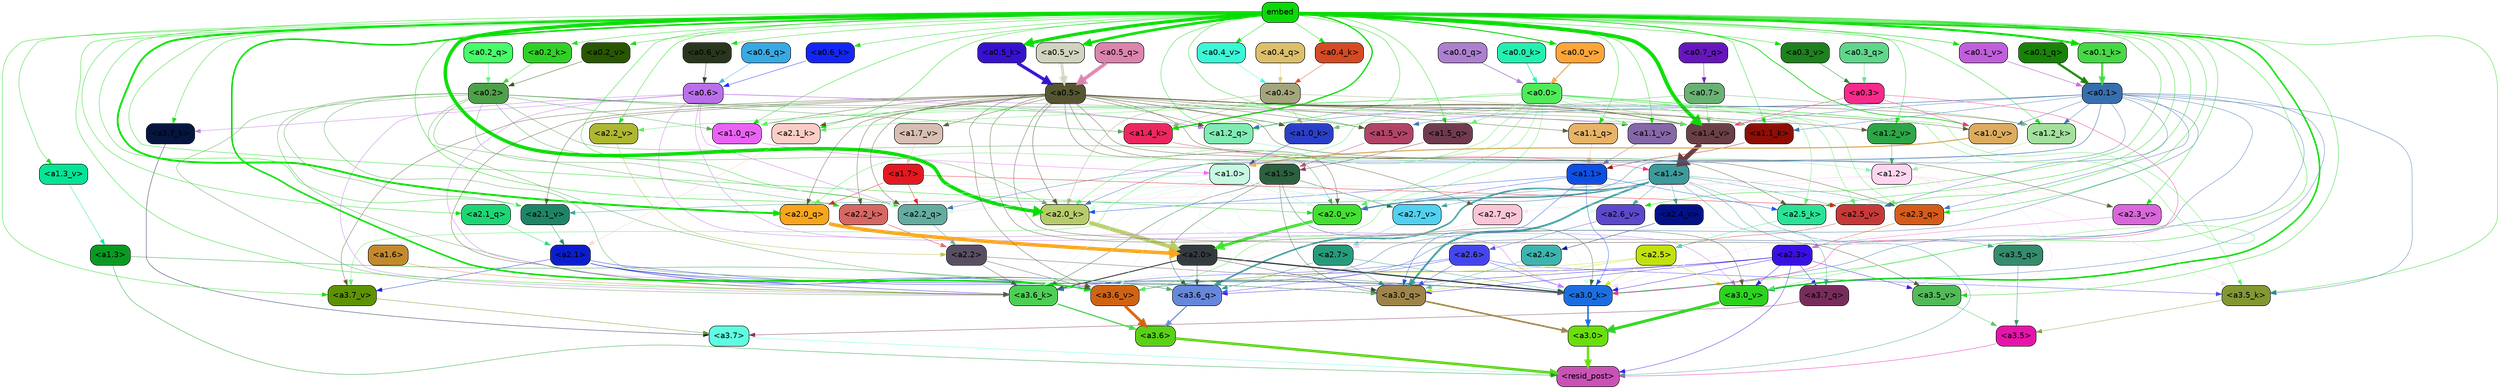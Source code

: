 strict digraph "" {
	graph [bgcolor=transparent,
		layout=dot,
		overlap=false,
		splines=true
	];
	"<a3.7>"	[color=black,
		fillcolor="#5ffee2",
		fontname=Helvetica,
		shape=box,
		style="filled, rounded"];
	"<resid_post>"	[color=black,
		fillcolor="#ca52b6",
		fontname=Helvetica,
		shape=box,
		style="filled, rounded"];
	"<a3.7>" -> "<resid_post>"	[color="#5ffee2",
		penwidth=0.6239100098609924];
	"<a3.6>"	[color=black,
		fillcolor="#59d115",
		fontname=Helvetica,
		shape=box,
		style="filled, rounded"];
	"<a3.6>" -> "<resid_post>"	[color="#59d115",
		penwidth=4.569062113761902];
	"<a3.5>"	[color=black,
		fillcolor="#e714aa",
		fontname=Helvetica,
		shape=box,
		style="filled, rounded"];
	"<a3.5>" -> "<resid_post>"	[color="#e714aa",
		penwidth=0.6];
	"<a3.0>"	[color=black,
		fillcolor="#6adf0c",
		fontname=Helvetica,
		shape=box,
		style="filled, rounded"];
	"<a3.0>" -> "<resid_post>"	[color="#6adf0c",
		penwidth=4.283544182777405];
	"<a2.3>"	[color=black,
		fillcolor="#380fe4",
		fontname=Helvetica,
		shape=box,
		style="filled, rounded"];
	"<a2.3>" -> "<resid_post>"	[color="#380fe4",
		penwidth=0.6];
	"<a3.7_q>"	[color=black,
		fillcolor="#782c5c",
		fontname=Helvetica,
		shape=box,
		style="filled, rounded"];
	"<a2.3>" -> "<a3.7_q>"	[color="#380fe4",
		penwidth=0.6];
	"<a3.6_q>"	[color=black,
		fillcolor="#6688dc",
		fontname=Helvetica,
		shape=box,
		style="filled, rounded"];
	"<a2.3>" -> "<a3.6_q>"	[color="#380fe4",
		penwidth=0.6];
	"<a3.0_q>"	[color=black,
		fillcolor="#9e8449",
		fontname=Helvetica,
		shape=box,
		style="filled, rounded"];
	"<a2.3>" -> "<a3.0_q>"	[color="#380fe4",
		penwidth=0.6];
	"<a3.0_k>"	[color=black,
		fillcolor="#1c6ee0",
		fontname=Helvetica,
		shape=box,
		style="filled, rounded"];
	"<a2.3>" -> "<a3.0_k>"	[color="#380fe4",
		penwidth=0.6];
	"<a3.6_v>"	[color=black,
		fillcolor="#d06313",
		fontname=Helvetica,
		shape=box,
		style="filled, rounded"];
	"<a2.3>" -> "<a3.6_v>"	[color="#380fe4",
		penwidth=0.6];
	"<a3.5_v>"	[color=black,
		fillcolor="#51bb58",
		fontname=Helvetica,
		shape=box,
		style="filled, rounded"];
	"<a2.3>" -> "<a3.5_v>"	[color="#380fe4",
		penwidth=0.6];
	"<a3.0_v>"	[color=black,
		fillcolor="#2dd21f",
		fontname=Helvetica,
		shape=box,
		style="filled, rounded"];
	"<a2.3>" -> "<a3.0_v>"	[color="#380fe4",
		penwidth=0.6];
	"<a1.4>"	[color=black,
		fillcolor="#3d9a9b",
		fontname=Helvetica,
		shape=box,
		style="filled, rounded"];
	"<a1.4>" -> "<resid_post>"	[color="#3d9a9b",
		penwidth=0.6];
	"<a1.4>" -> "<a3.7_q>"	[color="#3d9a9b",
		penwidth=0.6];
	"<a1.4>" -> "<a3.6_q>"	[color="#3d9a9b",
		penwidth=2.7934007048606873];
	"<a3.5_q>"	[color=black,
		fillcolor="#348c6c",
		fontname=Helvetica,
		shape=box,
		style="filled, rounded"];
	"<a1.4>" -> "<a3.5_q>"	[color="#3d9a9b",
		penwidth=0.6];
	"<a1.4>" -> "<a3.0_q>"	[color="#3d9a9b",
		penwidth=3.340754985809326];
	"<a2.3_q>"	[color=black,
		fillcolor="#d65b18",
		fontname=Helvetica,
		shape=box,
		style="filled, rounded"];
	"<a1.4>" -> "<a2.3_q>"	[color="#3d9a9b",
		penwidth=0.6];
	"<a2.7_v>"	[color=black,
		fillcolor="#51d0f0",
		fontname=Helvetica,
		shape=box,
		style="filled, rounded"];
	"<a1.4>" -> "<a2.7_v>"	[color="#3d9a9b",
		penwidth=0.6];
	"<a2.6_v>"	[color=black,
		fillcolor="#5c48cd",
		fontname=Helvetica,
		shape=box,
		style="filled, rounded"];
	"<a1.4>" -> "<a2.6_v>"	[color="#3d9a9b",
		penwidth=0.6];
	"<a2.5_v>"	[color=black,
		fillcolor="#c73938",
		fontname=Helvetica,
		shape=box,
		style="filled, rounded"];
	"<a1.4>" -> "<a2.5_v>"	[color="#3d9a9b",
		penwidth=0.6];
	"<a2.4_v>"	[color=black,
		fillcolor="#021089",
		fontname=Helvetica,
		shape=box,
		style="filled, rounded"];
	"<a1.4>" -> "<a2.4_v>"	[color="#3d9a9b",
		penwidth=0.6];
	"<a2.1_v>"	[color=black,
		fillcolor="#1d8566",
		fontname=Helvetica,
		shape=box,
		style="filled, rounded"];
	"<a1.4>" -> "<a2.1_v>"	[color="#3d9a9b",
		penwidth=0.6];
	"<a2.0_v>"	[color=black,
		fillcolor="#42e030",
		fontname=Helvetica,
		shape=box,
		style="filled, rounded"];
	"<a1.4>" -> "<a2.0_v>"	[color="#3d9a9b",
		penwidth=2.268759250640869];
	"<a1.3>"	[color=black,
		fillcolor="#099a21",
		fontname=Helvetica,
		shape=box,
		style="filled, rounded"];
	"<a1.3>" -> "<resid_post>"	[color="#099a21",
		penwidth=0.6];
	"<a1.3>" -> "<a3.6_v>"	[color="#099a21",
		penwidth=0.6];
	"<a3.7_q>" -> "<a3.7>"	[color="#782c5c",
		penwidth=0.6];
	"<a3.6_q>" -> "<a3.6>"	[color="#6688dc",
		penwidth=2.0347584784030914];
	"<a3.5_q>" -> "<a3.5>"	[color="#348c6c",
		penwidth=0.6];
	"<a3.0_q>" -> "<a3.0>"	[color="#9e8449",
		penwidth=2.8635367155075073];
	"<a3.7_k>"	[color=black,
		fillcolor="#05153f",
		fontname=Helvetica,
		shape=box,
		style="filled, rounded"];
	"<a3.7_k>" -> "<a3.7>"	[color="#05153f",
		penwidth=0.6];
	"<a3.6_k>"	[color=black,
		fillcolor="#4dcf55",
		fontname=Helvetica,
		shape=box,
		style="filled, rounded"];
	"<a3.6_k>" -> "<a3.6>"	[color="#4dcf55",
		penwidth=2.1760786175727844];
	"<a3.5_k>"	[color=black,
		fillcolor="#819833",
		fontname=Helvetica,
		shape=box,
		style="filled, rounded"];
	"<a3.5_k>" -> "<a3.5>"	[color="#819833",
		penwidth=0.6];
	"<a3.0_k>" -> "<a3.0>"	[color="#1c6ee0",
		penwidth=2.632905662059784];
	"<a3.7_v>"	[color=black,
		fillcolor="#5d9203",
		fontname=Helvetica,
		shape=box,
		style="filled, rounded"];
	"<a3.7_v>" -> "<a3.7>"	[color="#5d9203",
		penwidth=0.6];
	"<a3.6_v>" -> "<a3.6>"	[color="#d06313",
		penwidth=4.981305837631226];
	"<a3.5_v>" -> "<a3.5>"	[color="#51bb58",
		penwidth=0.6];
	"<a3.0_v>" -> "<a3.0>"	[color="#2dd21f",
		penwidth=5.168330669403076];
	"<a2.7>"	[color=black,
		fillcolor="#269b7c",
		fontname=Helvetica,
		shape=box,
		style="filled, rounded"];
	"<a2.7>" -> "<a3.6_q>"	[color="#269b7c",
		penwidth=0.6];
	"<a2.7>" -> "<a3.0_q>"	[color="#269b7c",
		penwidth=0.6];
	"<a2.7>" -> "<a3.0_k>"	[color="#269b7c",
		penwidth=0.6];
	"<a2.6>"	[color=black,
		fillcolor="#4445ed",
		fontname=Helvetica,
		shape=box,
		style="filled, rounded"];
	"<a2.6>" -> "<a3.6_q>"	[color="#4445ed",
		penwidth=0.6];
	"<a2.6>" -> "<a3.0_q>"	[color="#4445ed",
		penwidth=0.6];
	"<a2.6>" -> "<a3.6_k>"	[color="#4445ed",
		penwidth=0.6];
	"<a2.6>" -> "<a3.5_k>"	[color="#4445ed",
		penwidth=0.6];
	"<a2.6>" -> "<a3.0_k>"	[color="#4445ed",
		penwidth=0.6];
	"<a2.1>"	[color=black,
		fillcolor="#0c1dce",
		fontname=Helvetica,
		shape=box,
		style="filled, rounded"];
	"<a2.1>" -> "<a3.6_q>"	[color="#0c1dce",
		penwidth=0.6];
	"<a2.1>" -> "<a3.0_q>"	[color="#0c1dce",
		penwidth=0.6];
	"<a2.1>" -> "<a3.6_k>"	[color="#0c1dce",
		penwidth=0.6];
	"<a2.1>" -> "<a3.0_k>"	[color="#0c1dce",
		penwidth=0.6];
	"<a2.1>" -> "<a3.7_v>"	[color="#0c1dce",
		penwidth=0.6];
	"<a2.1>" -> "<a3.6_v>"	[color="#0c1dce",
		penwidth=0.6];
	"<a2.0>"	[color=black,
		fillcolor="#333b3e",
		fontname=Helvetica,
		shape=box,
		style="filled, rounded"];
	"<a2.0>" -> "<a3.6_q>"	[color="#333b3e",
		penwidth=0.6];
	"<a2.0>" -> "<a3.0_q>"	[color="#333b3e",
		penwidth=0.6];
	"<a2.0>" -> "<a3.6_k>"	[color="#333b3e",
		penwidth=1.6382827460765839];
	"<a2.0>" -> "<a3.0_k>"	[color="#333b3e",
		penwidth=2.161143198609352];
	"<a1.5>"	[color=black,
		fillcolor="#2c603e",
		fontname=Helvetica,
		shape=box,
		style="filled, rounded"];
	"<a1.5>" -> "<a3.6_q>"	[color="#2c603e",
		penwidth=0.6];
	"<a1.5>" -> "<a3.0_q>"	[color="#2c603e",
		penwidth=0.6];
	"<a1.5>" -> "<a3.6_k>"	[color="#2c603e",
		penwidth=0.6];
	"<a1.5>" -> "<a3.0_k>"	[color="#2c603e",
		penwidth=0.6];
	"<a1.5>" -> "<a2.7_v>"	[color="#2c603e",
		penwidth=0.6];
	"<a0.2>"	[color=black,
		fillcolor="#4da149",
		fontname=Helvetica,
		shape=box,
		style="filled, rounded"];
	"<a0.2>" -> "<a3.6_q>"	[color="#4da149",
		penwidth=0.6];
	"<a0.2>" -> "<a3.0_q>"	[color="#4da149",
		penwidth=0.6];
	"<a0.2>" -> "<a3.6_k>"	[color="#4da149",
		penwidth=0.6];
	"<a0.2>" -> "<a3.0_k>"	[color="#4da149",
		penwidth=0.6];
	"<a2.2_q>"	[color=black,
		fillcolor="#63ada0",
		fontname=Helvetica,
		shape=box,
		style="filled, rounded"];
	"<a0.2>" -> "<a2.2_q>"	[color="#4da149",
		penwidth=0.6];
	"<a2.2_k>"	[color=black,
		fillcolor="#d66763",
		fontname=Helvetica,
		shape=box,
		style="filled, rounded"];
	"<a0.2>" -> "<a2.2_k>"	[color="#4da149",
		penwidth=0.6];
	"<a2.0_k>"	[color=black,
		fillcolor="#b6cc6b",
		fontname=Helvetica,
		shape=box,
		style="filled, rounded"];
	"<a0.2>" -> "<a2.0_k>"	[color="#4da149",
		penwidth=0.6];
	"<a0.2>" -> "<a2.1_v>"	[color="#4da149",
		penwidth=0.6];
	"<a0.2>" -> "<a2.0_v>"	[color="#4da149",
		penwidth=0.6];
	"<a1.2_q>"	[color=black,
		fillcolor="#80ebb3",
		fontname=Helvetica,
		shape=box,
		style="filled, rounded"];
	"<a0.2>" -> "<a1.2_q>"	[color="#4da149",
		penwidth=0.6];
	"<a1.0_q>"	[color=black,
		fillcolor="#ea62f4",
		fontname=Helvetica,
		shape=box,
		style="filled, rounded"];
	"<a0.2>" -> "<a1.0_q>"	[color="#4da149",
		penwidth=0.6];
	"<a1.4_k>"	[color=black,
		fillcolor="#ec275f",
		fontname=Helvetica,
		shape=box,
		style="filled, rounded"];
	"<a0.2>" -> "<a1.4_k>"	[color="#4da149",
		penwidth=0.6];
	"<a1.4_v>"	[color=black,
		fillcolor="#6a3f45",
		fontname=Helvetica,
		shape=box,
		style="filled, rounded"];
	"<a0.2>" -> "<a1.4_v>"	[color="#4da149",
		penwidth=0.6];
	"<a2.5>"	[color=black,
		fillcolor="#c2e10d",
		fontname=Helvetica,
		shape=box,
		style="filled, rounded"];
	"<a2.5>" -> "<a3.0_q>"	[color="#c2e10d",
		penwidth=0.6];
	"<a2.5>" -> "<a3.0_k>"	[color="#c2e10d",
		penwidth=0.6];
	"<a2.5>" -> "<a3.6_v>"	[color="#c2e10d",
		penwidth=0.6];
	"<a2.5>" -> "<a3.0_v>"	[color="#c2e10d",
		penwidth=0.6];
	"<a2.4>"	[color=black,
		fillcolor="#3db4ae",
		fontname=Helvetica,
		shape=box,
		style="filled, rounded"];
	"<a2.4>" -> "<a3.0_q>"	[color="#3db4ae",
		penwidth=0.6];
	"<a1.1>"	[color=black,
		fillcolor="#0e4fe3",
		fontname=Helvetica,
		shape=box,
		style="filled, rounded"];
	"<a1.1>" -> "<a3.0_q>"	[color="#0e4fe3",
		penwidth=0.6];
	"<a1.1>" -> "<a3.0_k>"	[color="#0e4fe3",
		penwidth=0.6];
	"<a2.5_k>"	[color=black,
		fillcolor="#29e397",
		fontname=Helvetica,
		shape=box,
		style="filled, rounded"];
	"<a1.1>" -> "<a2.5_k>"	[color="#0e4fe3",
		penwidth=0.6];
	"<a1.1>" -> "<a2.0_k>"	[color="#0e4fe3",
		penwidth=0.6];
	"<a1.1>" -> "<a2.0_v>"	[color="#0e4fe3",
		penwidth=0.6];
	"<a0.6>"	[color=black,
		fillcolor="#ba6fea",
		fontname=Helvetica,
		shape=box,
		style="filled, rounded"];
	"<a0.6>" -> "<a3.7_k>"	[color="#ba6fea",
		penwidth=0.6];
	"<a0.6>" -> "<a3.6_k>"	[color="#ba6fea",
		penwidth=0.6];
	"<a0.6>" -> "<a3.0_k>"	[color="#ba6fea",
		penwidth=0.6];
	"<a0.6>" -> "<a3.6_v>"	[color="#ba6fea",
		penwidth=0.6];
	"<a0.6>" -> "<a3.0_v>"	[color="#ba6fea",
		penwidth=0.6];
	"<a0.6>" -> "<a2.2_q>"	[color="#ba6fea",
		penwidth=0.6];
	"<a0.6>" -> "<a1.2_q>"	[color="#ba6fea",
		penwidth=0.6];
	"<a0.6>" -> "<a1.4_v>"	[color="#ba6fea",
		penwidth=0.6];
	embed	[color=black,
		fillcolor="#0ada06",
		fontname=Helvetica,
		shape=box,
		style="filled, rounded"];
	embed -> "<a3.7_k>"	[color="#0ada06",
		penwidth=0.6];
	embed -> "<a3.6_k>"	[color="#0ada06",
		penwidth=0.6];
	embed -> "<a3.5_k>"	[color="#0ada06",
		penwidth=0.6];
	embed -> "<a3.0_k>"	[color="#0ada06",
		penwidth=0.6];
	embed -> "<a3.7_v>"	[color="#0ada06",
		penwidth=0.6];
	embed -> "<a3.6_v>"	[color="#0ada06",
		penwidth=2.7825746536254883];
	embed -> "<a3.5_v>"	[color="#0ada06",
		penwidth=0.6];
	embed -> "<a3.0_v>"	[color="#0ada06",
		penwidth=2.6950180530548096];
	embed -> "<a2.3_q>"	[color="#0ada06",
		penwidth=0.6];
	embed -> "<a2.2_q>"	[color="#0ada06",
		penwidth=0.6];
	"<a2.1_q>"	[color=black,
		fillcolor="#1cd675",
		fontname=Helvetica,
		shape=box,
		style="filled, rounded"];
	embed -> "<a2.1_q>"	[color="#0ada06",
		penwidth=0.6];
	"<a2.0_q>"	[color=black,
		fillcolor="#f8a51c",
		fontname=Helvetica,
		shape=box,
		style="filled, rounded"];
	embed -> "<a2.0_q>"	[color="#0ada06",
		penwidth=3.305941343307495];
	embed -> "<a2.5_k>"	[color="#0ada06",
		penwidth=0.6];
	embed -> "<a2.2_k>"	[color="#0ada06",
		penwidth=0.6698317527770996];
	"<a2.1_k>"	[color=black,
		fillcolor="#facdc6",
		fontname=Helvetica,
		shape=box,
		style="filled, rounded"];
	embed -> "<a2.1_k>"	[color="#0ada06",
		penwidth=0.6];
	embed -> "<a2.0_k>"	[color="#0ada06",
		penwidth=6.12570995092392];
	embed -> "<a2.6_v>"	[color="#0ada06",
		penwidth=0.6];
	embed -> "<a2.5_v>"	[color="#0ada06",
		penwidth=0.6];
	"<a2.3_v>"	[color=black,
		fillcolor="#d966db",
		fontname=Helvetica,
		shape=box,
		style="filled, rounded"];
	embed -> "<a2.3_v>"	[color="#0ada06",
		penwidth=0.6];
	"<a2.2_v>"	[color=black,
		fillcolor="#aeb732",
		fontname=Helvetica,
		shape=box,
		style="filled, rounded"];
	embed -> "<a2.2_v>"	[color="#0ada06",
		penwidth=0.6];
	embed -> "<a2.1_v>"	[color="#0ada06",
		penwidth=0.6];
	embed -> "<a2.0_v>"	[color="#0ada06",
		penwidth=0.6];
	"<a1.5_q>"	[color=black,
		fillcolor="#703a4f",
		fontname=Helvetica,
		shape=box,
		style="filled, rounded"];
	embed -> "<a1.5_q>"	[color="#0ada06",
		penwidth=0.6];
	embed -> "<a1.2_q>"	[color="#0ada06",
		penwidth=0.6087074279785156];
	"<a1.1_q>"	[color=black,
		fillcolor="#e7b367",
		fontname=Helvetica,
		shape=box,
		style="filled, rounded"];
	embed -> "<a1.1_q>"	[color="#0ada06",
		penwidth=0.6];
	embed -> "<a1.0_q>"	[color="#0ada06",
		penwidth=0.6];
	embed -> "<a1.4_k>"	[color="#0ada06",
		penwidth=2.1858973503112793];
	"<a1.2_k>"	[color=black,
		fillcolor="#a3e09d",
		fontname=Helvetica,
		shape=box,
		style="filled, rounded"];
	embed -> "<a1.2_k>"	[color="#0ada06",
		penwidth=0.6];
	"<a1.1_k>"	[color=black,
		fillcolor="#8e0e05",
		fontname=Helvetica,
		shape=box,
		style="filled, rounded"];
	embed -> "<a1.1_k>"	[color="#0ada06",
		penwidth=0.6];
	"<a1.0_k>"	[color=black,
		fillcolor="#2a3fc7",
		fontname=Helvetica,
		shape=box,
		style="filled, rounded"];
	embed -> "<a1.0_k>"	[color="#0ada06",
		penwidth=0.6];
	"<a1.5_v>"	[color=black,
		fillcolor="#b14466",
		fontname=Helvetica,
		shape=box,
		style="filled, rounded"];
	embed -> "<a1.5_v>"	[color="#0ada06",
		penwidth=0.6];
	embed -> "<a1.4_v>"	[color="#0ada06",
		penwidth=6.590077131986618];
	"<a1.3_v>"	[color=black,
		fillcolor="#03e495",
		fontname=Helvetica,
		shape=box,
		style="filled, rounded"];
	embed -> "<a1.3_v>"	[color="#0ada06",
		penwidth=0.6];
	"<a1.2_v>"	[color=black,
		fillcolor="#2da647",
		fontname=Helvetica,
		shape=box,
		style="filled, rounded"];
	embed -> "<a1.2_v>"	[color="#0ada06",
		penwidth=0.6];
	"<a1.1_v>"	[color=black,
		fillcolor="#8567a8",
		fontname=Helvetica,
		shape=box,
		style="filled, rounded"];
	embed -> "<a1.1_v>"	[color="#0ada06",
		penwidth=0.6];
	"<a1.0_v>"	[color=black,
		fillcolor="#dcab5e",
		fontname=Helvetica,
		shape=box,
		style="filled, rounded"];
	embed -> "<a1.0_v>"	[color="#0ada06",
		penwidth=1.2076449394226074];
	"<a0.6_k>"	[color=black,
		fillcolor="#1426f5",
		fontname=Helvetica,
		shape=box,
		style="filled, rounded"];
	embed -> "<a0.6_k>"	[color="#0ada06",
		penwidth=0.6];
	"<a0.5_k>"	[color=black,
		fillcolor="#3712ce",
		fontname=Helvetica,
		shape=box,
		style="filled, rounded"];
	embed -> "<a0.5_k>"	[color="#0ada06",
		penwidth=5.610821008682251];
	"<a0.4_k>"	[color=black,
		fillcolor="#d44a24",
		fontname=Helvetica,
		shape=box,
		style="filled, rounded"];
	embed -> "<a0.4_k>"	[color="#0ada06",
		penwidth=0.6];
	"<a0.2_k>"	[color=black,
		fillcolor="#30d126",
		fontname=Helvetica,
		shape=box,
		style="filled, rounded"];
	embed -> "<a0.2_k>"	[color="#0ada06",
		penwidth=0.6];
	"<a0.1_k>"	[color=black,
		fillcolor="#47d845",
		fontname=Helvetica,
		shape=box,
		style="filled, rounded"];
	embed -> "<a0.1_k>"	[color="#0ada06",
		penwidth=3.7429871559143066];
	"<a0.6_v>"	[color=black,
		fillcolor="#2a351d",
		fontname=Helvetica,
		shape=box,
		style="filled, rounded"];
	embed -> "<a0.6_v>"	[color="#0ada06",
		penwidth=0.6];
	"<a0.5_v>"	[color=black,
		fillcolor="#d0d3be",
		fontname=Helvetica,
		shape=box,
		style="filled, rounded"];
	embed -> "<a0.5_v>"	[color="#0ada06",
		penwidth=4.663905620574951];
	"<a0.4_v>"	[color=black,
		fillcolor="#3bf7d7",
		fontname=Helvetica,
		shape=box,
		style="filled, rounded"];
	embed -> "<a0.4_v>"	[color="#0ada06",
		penwidth=0.6];
	"<a0.3_v>"	[color=black,
		fillcolor="#1d811d",
		fontname=Helvetica,
		shape=box,
		style="filled, rounded"];
	embed -> "<a0.3_v>"	[color="#0ada06",
		penwidth=0.6];
	"<a0.2_v>"	[color=black,
		fillcolor="#295601",
		fontname=Helvetica,
		shape=box,
		style="filled, rounded"];
	embed -> "<a0.2_v>"	[color="#0ada06",
		penwidth=0.6];
	"<a0.1_v>"	[color=black,
		fillcolor="#bf5fdb",
		fontname=Helvetica,
		shape=box,
		style="filled, rounded"];
	embed -> "<a0.1_v>"	[color="#0ada06",
		penwidth=0.8192043304443359];
	"<a0.0_v>"	[color=black,
		fillcolor="#fda538",
		fontname=Helvetica,
		shape=box,
		style="filled, rounded"];
	embed -> "<a0.0_v>"	[color="#0ada06",
		penwidth=1.706191062927246];
	"<a2.2>"	[color=black,
		fillcolor="#594e62",
		fontname=Helvetica,
		shape=box,
		style="filled, rounded"];
	"<a2.2>" -> "<a3.6_k>"	[color="#594e62",
		penwidth=0.6];
	"<a2.2>" -> "<a3.0_k>"	[color="#594e62",
		penwidth=0.6];
	"<a2.2>" -> "<a3.6_v>"	[color="#594e62",
		penwidth=0.6];
	"<a1.6>"	[color=black,
		fillcolor="#c28a2d",
		fontname=Helvetica,
		shape=box,
		style="filled, rounded"];
	"<a1.6>" -> "<a3.6_k>"	[color="#c28a2d",
		penwidth=0.6];
	"<a1.2>"	[color=black,
		fillcolor="#fed6ef",
		fontname=Helvetica,
		shape=box,
		style="filled, rounded"];
	"<a1.2>" -> "<a3.6_k>"	[color="#fed6ef",
		penwidth=0.6];
	"<a1.2>" -> "<a3.5_k>"	[color="#fed6ef",
		penwidth=0.6];
	"<a1.2>" -> "<a3.0_k>"	[color="#fed6ef",
		penwidth=0.6];
	"<a1.2>" -> "<a3.5_v>"	[color="#fed6ef",
		penwidth=0.6];
	"<a2.7_q>"	[color=black,
		fillcolor="#fac5d6",
		fontname=Helvetica,
		shape=box,
		style="filled, rounded"];
	"<a1.2>" -> "<a2.7_q>"	[color="#fed6ef",
		penwidth=0.6];
	"<a1.2>" -> "<a2.2_q>"	[color="#fed6ef",
		penwidth=0.6];
	"<a1.2>" -> "<a2.2_k>"	[color="#fed6ef",
		penwidth=0.6];
	"<a1.2>" -> "<a2.5_v>"	[color="#fed6ef",
		penwidth=0.6];
	"<a1.2>" -> "<a2.3_v>"	[color="#fed6ef",
		penwidth=0.6];
	"<a1.2>" -> "<a2.0_v>"	[color="#fed6ef",
		penwidth=0.6];
	"<a1.0>"	[color=black,
		fillcolor="#c6f9e2",
		fontname=Helvetica,
		shape=box,
		style="filled, rounded"];
	"<a1.0>" -> "<a3.6_k>"	[color="#c6f9e2",
		penwidth=0.6];
	"<a1.0>" -> "<a3.0_k>"	[color="#c6f9e2",
		penwidth=0.6];
	"<a1.0>" -> "<a3.6_v>"	[color="#c6f9e2",
		penwidth=0.6];
	"<a1.0>" -> "<a3.5_v>"	[color="#c6f9e2",
		penwidth=0.6];
	"<a1.0>" -> "<a3.0_v>"	[color="#c6f9e2",
		penwidth=0.6];
	"<a1.0>" -> "<a2.3_q>"	[color="#c6f9e2",
		penwidth=0.6];
	"<a1.0>" -> "<a2.2_q>"	[color="#c6f9e2",
		penwidth=0.6];
	"<a1.0>" -> "<a2.1_q>"	[color="#c6f9e2",
		penwidth=0.6];
	"<a1.0>" -> "<a2.2_k>"	[color="#c6f9e2",
		penwidth=0.6];
	"<a1.0>" -> "<a2.0_k>"	[color="#c6f9e2",
		penwidth=0.6];
	"<a1.0>" -> "<a2.6_v>"	[color="#c6f9e2",
		penwidth=0.6];
	"<a1.0>" -> "<a2.0_v>"	[color="#c6f9e2",
		penwidth=1.2213096618652344];
	"<a0.5>"	[color=black,
		fillcolor="#555531",
		fontname=Helvetica,
		shape=box,
		style="filled, rounded"];
	"<a0.5>" -> "<a3.6_k>"	[color="#555531",
		penwidth=0.6];
	"<a0.5>" -> "<a3.7_v>"	[color="#555531",
		penwidth=0.6];
	"<a0.5>" -> "<a3.6_v>"	[color="#555531",
		penwidth=0.6];
	"<a0.5>" -> "<a3.5_v>"	[color="#555531",
		penwidth=0.6];
	"<a0.5>" -> "<a3.0_v>"	[color="#555531",
		penwidth=0.6];
	"<a0.5>" -> "<a2.7_q>"	[color="#555531",
		penwidth=0.6];
	"<a0.5>" -> "<a2.3_q>"	[color="#555531",
		penwidth=0.6];
	"<a0.5>" -> "<a2.2_q>"	[color="#555531",
		penwidth=0.6];
	"<a0.5>" -> "<a2.0_q>"	[color="#555531",
		penwidth=0.6];
	"<a0.5>" -> "<a2.5_k>"	[color="#555531",
		penwidth=0.6];
	"<a0.5>" -> "<a2.2_k>"	[color="#555531",
		penwidth=0.6];
	"<a0.5>" -> "<a2.1_k>"	[color="#555531",
		penwidth=0.6];
	"<a0.5>" -> "<a2.0_k>"	[color="#555531",
		penwidth=0.6900839805603027];
	"<a0.5>" -> "<a2.3_v>"	[color="#555531",
		penwidth=0.6];
	"<a0.5>" -> "<a2.1_v>"	[color="#555531",
		penwidth=0.6];
	"<a0.5>" -> "<a2.0_v>"	[color="#555531",
		penwidth=0.6];
	"<a0.5>" -> "<a1.2_q>"	[color="#555531",
		penwidth=0.6];
	"<a0.5>" -> "<a1.1_q>"	[color="#555531",
		penwidth=0.6];
	"<a0.5>" -> "<a1.0_q>"	[color="#555531",
		penwidth=0.6];
	"<a0.5>" -> "<a1.2_k>"	[color="#555531",
		penwidth=0.6];
	"<a0.5>" -> "<a1.1_k>"	[color="#555531",
		penwidth=0.6];
	"<a0.5>" -> "<a1.0_k>"	[color="#555531",
		penwidth=0.6];
	"<a1.7_v>"	[color=black,
		fillcolor="#d6beb3",
		fontname=Helvetica,
		shape=box,
		style="filled, rounded"];
	"<a0.5>" -> "<a1.7_v>"	[color="#555531",
		penwidth=0.6];
	"<a0.5>" -> "<a1.5_v>"	[color="#555531",
		penwidth=0.6];
	"<a0.5>" -> "<a1.4_v>"	[color="#555531",
		penwidth=0.9985027313232422];
	"<a0.5>" -> "<a1.2_v>"	[color="#555531",
		penwidth=0.6];
	"<a0.5>" -> "<a1.1_v>"	[color="#555531",
		penwidth=0.6];
	"<a0.5>" -> "<a1.0_v>"	[color="#555531",
		penwidth=0.6];
	"<a0.1>"	[color=black,
		fillcolor="#376ead",
		fontname=Helvetica,
		shape=box,
		style="filled, rounded"];
	"<a0.1>" -> "<a3.6_k>"	[color="#376ead",
		penwidth=0.6];
	"<a0.1>" -> "<a3.5_k>"	[color="#376ead",
		penwidth=0.6];
	"<a0.1>" -> "<a3.0_k>"	[color="#376ead",
		penwidth=0.6];
	"<a0.1>" -> "<a3.6_v>"	[color="#376ead",
		penwidth=0.6];
	"<a0.1>" -> "<a3.0_v>"	[color="#376ead",
		penwidth=0.6];
	"<a0.1>" -> "<a2.3_q>"	[color="#376ead",
		penwidth=0.6];
	"<a0.1>" -> "<a2.2_q>"	[color="#376ead",
		penwidth=0.6];
	"<a0.1>" -> "<a2.0_k>"	[color="#376ead",
		penwidth=0.6];
	"<a0.1>" -> "<a2.5_v>"	[color="#376ead",
		penwidth=0.6];
	"<a0.1>" -> "<a2.0_v>"	[color="#376ead",
		penwidth=0.6];
	"<a0.1>" -> "<a1.2_q>"	[color="#376ead",
		penwidth=0.6218185424804688];
	"<a0.1>" -> "<a1.2_k>"	[color="#376ead",
		penwidth=0.6];
	"<a0.1>" -> "<a1.1_k>"	[color="#376ead",
		penwidth=0.6];
	"<a0.1>" -> "<a1.5_v>"	[color="#376ead",
		penwidth=0.6];
	"<a0.1>" -> "<a1.4_v>"	[color="#376ead",
		penwidth=0.6];
	"<a0.1>" -> "<a1.0_v>"	[color="#376ead",
		penwidth=0.6];
	"<a0.0>"	[color=black,
		fillcolor="#4fea58",
		fontname=Helvetica,
		shape=box,
		style="filled, rounded"];
	"<a0.0>" -> "<a3.5_k>"	[color="#4fea58",
		penwidth=0.6];
	"<a0.0>" -> "<a3.7_v>"	[color="#4fea58",
		penwidth=0.6];
	"<a0.0>" -> "<a3.6_v>"	[color="#4fea58",
		penwidth=0.6];
	"<a0.0>" -> "<a3.0_v>"	[color="#4fea58",
		penwidth=0.6];
	"<a0.0>" -> "<a2.3_q>"	[color="#4fea58",
		penwidth=0.6];
	"<a0.0>" -> "<a2.0_q>"	[color="#4fea58",
		penwidth=0.6];
	"<a0.0>" -> "<a2.5_k>"	[color="#4fea58",
		penwidth=0.6];
	"<a0.0>" -> "<a2.1_k>"	[color="#4fea58",
		penwidth=0.6];
	"<a0.0>" -> "<a2.0_k>"	[color="#4fea58",
		penwidth=0.6];
	"<a0.0>" -> "<a2.5_v>"	[color="#4fea58",
		penwidth=0.6];
	"<a0.0>" -> "<a2.2_v>"	[color="#4fea58",
		penwidth=0.6];
	"<a0.0>" -> "<a2.0_v>"	[color="#4fea58",
		penwidth=0.6];
	"<a0.0>" -> "<a1.5_q>"	[color="#4fea58",
		penwidth=0.6];
	"<a0.0>" -> "<a1.0_q>"	[color="#4fea58",
		penwidth=0.6];
	"<a0.0>" -> "<a1.1_k>"	[color="#4fea58",
		penwidth=0.6];
	"<a0.0>" -> "<a1.4_v>"	[color="#4fea58",
		penwidth=0.6];
	"<a0.0>" -> "<a1.1_v>"	[color="#4fea58",
		penwidth=0.6];
	"<a0.3>"	[color=black,
		fillcolor="#f82a89",
		fontname=Helvetica,
		shape=box,
		style="filled, rounded"];
	"<a0.3>" -> "<a3.0_k>"	[color="#f82a89",
		penwidth=0.6];
	"<a0.3>" -> "<a1.4_v>"	[color="#f82a89",
		penwidth=0.6];
	"<a0.3>" -> "<a1.0_v>"	[color="#f82a89",
		penwidth=0.6];
	"<a2.7_q>" -> "<a2.7>"	[color="#fac5d6",
		penwidth=0.6];
	"<a2.3_q>" -> "<a2.3>"	[color="#d65b18",
		penwidth=0.6];
	"<a2.2_q>" -> "<a2.2>"	[color="#63ada0",
		penwidth=0.7553567886352539];
	"<a2.1_q>" -> "<a2.1>"	[color="#1cd675",
		penwidth=0.6];
	"<a2.0_q>" -> "<a2.0>"	[color="#f8a51c",
		penwidth=6.256794691085815];
	"<a2.5_k>" -> "<a2.5>"	[color="#29e397",
		penwidth=0.6];
	"<a2.2_k>" -> "<a2.2>"	[color="#d66763",
		penwidth=0.8854708671569824];
	"<a2.1_k>" -> "<a2.1>"	[color="#facdc6",
		penwidth=0.6];
	"<a2.0_k>" -> "<a2.0>"	[color="#b6cc6b",
		penwidth=7.231504917144775];
	"<a2.7_v>" -> "<a2.7>"	[color="#51d0f0",
		penwidth=0.6];
	"<a2.6_v>" -> "<a2.6>"	[color="#5c48cd",
		penwidth=0.6];
	"<a2.5_v>" -> "<a2.5>"	[color="#c73938",
		penwidth=0.6];
	"<a2.4_v>" -> "<a2.4>"	[color="#021089",
		penwidth=0.6];
	"<a2.3_v>" -> "<a2.3>"	[color="#d966db",
		penwidth=0.6];
	"<a2.2_v>" -> "<a2.2>"	[color="#aeb732",
		penwidth=0.6];
	"<a2.1_v>" -> "<a2.1>"	[color="#1d8566",
		penwidth=0.6];
	"<a2.0_v>" -> "<a2.0>"	[color="#42e030",
		penwidth=5.231471925973892];
	"<a1.7>"	[color=black,
		fillcolor="#e41820",
		fontname=Helvetica,
		shape=box,
		style="filled, rounded"];
	"<a1.7>" -> "<a2.2_q>"	[color="#e41820",
		penwidth=0.6];
	"<a1.7>" -> "<a2.0_q>"	[color="#e41820",
		penwidth=0.6];
	"<a1.7>" -> "<a2.5_v>"	[color="#e41820",
		penwidth=0.6];
	"<a0.4>"	[color=black,
		fillcolor="#a3a67d",
		fontname=Helvetica,
		shape=box,
		style="filled, rounded"];
	"<a0.4>" -> "<a2.0_k>"	[color="#a3a67d",
		penwidth=0.6];
	"<a0.4>" -> "<a1.4_k>"	[color="#a3a67d",
		penwidth=0.6];
	"<a0.4>" -> "<a1.1_k>"	[color="#a3a67d",
		penwidth=0.6];
	"<a0.4>" -> "<a1.0_k>"	[color="#a3a67d",
		penwidth=0.6];
	"<a1.5_q>" -> "<a1.5>"	[color="#703a4f",
		penwidth=0.6];
	"<a1.2_q>" -> "<a1.2>"	[color="#80ebb3",
		penwidth=0.6];
	"<a1.1_q>" -> "<a1.1>"	[color="#e7b367",
		penwidth=0.6];
	"<a1.0_q>" -> "<a1.0>"	[color="#ea62f4",
		penwidth=0.6];
	"<a1.4_k>" -> "<a1.4>"	[color="#ec275f",
		penwidth=0.6];
	"<a1.2_k>" -> "<a1.2>"	[color="#a3e09d",
		penwidth=0.6];
	"<a1.1_k>" -> "<a1.1>"	[color="#8e0e05",
		penwidth=0.6];
	"<a1.0_k>" -> "<a1.0>"	[color="#2a3fc7",
		penwidth=0.6];
	"<a1.7_v>" -> "<a1.7>"	[color="#d6beb3",
		penwidth=0.6];
	"<a1.5_v>" -> "<a1.5>"	[color="#b14466",
		penwidth=0.6];
	"<a1.4_v>" -> "<a1.4>"	[color="#6a3f45",
		penwidth=8.36684274673462];
	"<a1.3_v>" -> "<a1.3>"	[color="#03e495",
		penwidth=0.6];
	"<a1.2_v>" -> "<a1.2>"	[color="#2da647",
		penwidth=0.6];
	"<a1.1_v>" -> "<a1.1>"	[color="#8567a8",
		penwidth=0.6];
	"<a1.0_v>" -> "<a1.0>"	[color="#dcab5e",
		penwidth=1.9665732383728027];
	"<a0.7>"	[color=black,
		fillcolor="#69b273",
		fontname=Helvetica,
		shape=box,
		style="filled, rounded"];
	"<a0.7>" -> "<a1.2_k>"	[color="#69b273",
		penwidth=0.6];
	"<a0.7>" -> "<a1.0_k>"	[color="#69b273",
		penwidth=0.6];
	"<a0.7>" -> "<a1.4_v>"	[color="#69b273",
		penwidth=0.6];
	"<a0.7_q>"	[color=black,
		fillcolor="#6517bc",
		fontname=Helvetica,
		shape=box,
		style="filled, rounded"];
	"<a0.7_q>" -> "<a0.7>"	[color="#6517bc",
		penwidth=0.6];
	"<a0.6_q>"	[color=black,
		fillcolor="#38a9e3",
		fontname=Helvetica,
		shape=box,
		style="filled, rounded"];
	"<a0.6_q>" -> "<a0.6>"	[color="#38a9e3",
		penwidth=0.6];
	"<a0.5_q>"	[color=black,
		fillcolor="#db84ae",
		fontname=Helvetica,
		shape=box,
		style="filled, rounded"];
	"<a0.5_q>" -> "<a0.5>"	[color="#db84ae",
		penwidth=6.156635046005249];
	"<a0.4_q>"	[color=black,
		fillcolor="#dcbf6b",
		fontname=Helvetica,
		shape=box,
		style="filled, rounded"];
	"<a0.4_q>" -> "<a0.4>"	[color="#dcbf6b",
		penwidth=0.6];
	"<a0.3_q>"	[color=black,
		fillcolor="#5fd68c",
		fontname=Helvetica,
		shape=box,
		style="filled, rounded"];
	"<a0.3_q>" -> "<a0.3>"	[color="#5fd68c",
		penwidth=0.6];
	"<a0.2_q>"	[color=black,
		fillcolor="#48fb68",
		fontname=Helvetica,
		shape=box,
		style="filled, rounded"];
	"<a0.2_q>" -> "<a0.2>"	[color="#48fb68",
		penwidth=0.6];
	"<a0.1_q>"	[color=black,
		fillcolor="#198208",
		fontname=Helvetica,
		shape=box,
		style="filled, rounded"];
	"<a0.1_q>" -> "<a0.1>"	[color="#198208",
		penwidth=3.795884132385254];
	"<a0.0_q>"	[color=black,
		fillcolor="#ac80ce",
		fontname=Helvetica,
		shape=box,
		style="filled, rounded"];
	"<a0.0_q>" -> "<a0.0>"	[color="#ac80ce",
		penwidth=1.2393803596496582];
	"<a0.6_k>" -> "<a0.6>"	[color="#1426f5",
		penwidth=0.6];
	"<a0.5_k>" -> "<a0.5>"	[color="#3712ce",
		penwidth=5.603226900100708];
	"<a0.4_k>" -> "<a0.4>"	[color="#d44a24",
		penwidth=0.6];
	"<a0.2_k>" -> "<a0.2>"	[color="#30d126",
		penwidth=0.6];
	"<a0.1_k>" -> "<a0.1>"	[color="#47d845",
		penwidth=3.7429747581481934];
	"<a0.0_k>"	[color=black,
		fillcolor="#23f0b0",
		fontname=Helvetica,
		shape=box,
		style="filled, rounded"];
	"<a0.0_k>" -> "<a0.0>"	[color="#23f0b0",
		penwidth=1.106727123260498];
	"<a0.6_v>" -> "<a0.6>"	[color="#2a351d",
		penwidth=0.6];
	"<a0.5_v>" -> "<a0.5>"	[color="#d0d3be",
		penwidth=4.667354106903076];
	"<a0.4_v>" -> "<a0.4>"	[color="#3bf7d7",
		penwidth=0.6];
	"<a0.3_v>" -> "<a0.3>"	[color="#1d811d",
		penwidth=0.6];
	"<a0.2_v>" -> "<a0.2>"	[color="#295601",
		penwidth=0.6];
	"<a0.1_v>" -> "<a0.1>"	[color="#bf5fdb",
		penwidth=0.8298110961914062];
	"<a0.0_v>" -> "<a0.0>"	[color="#fda538",
		penwidth=1.7084956169128418];
}
